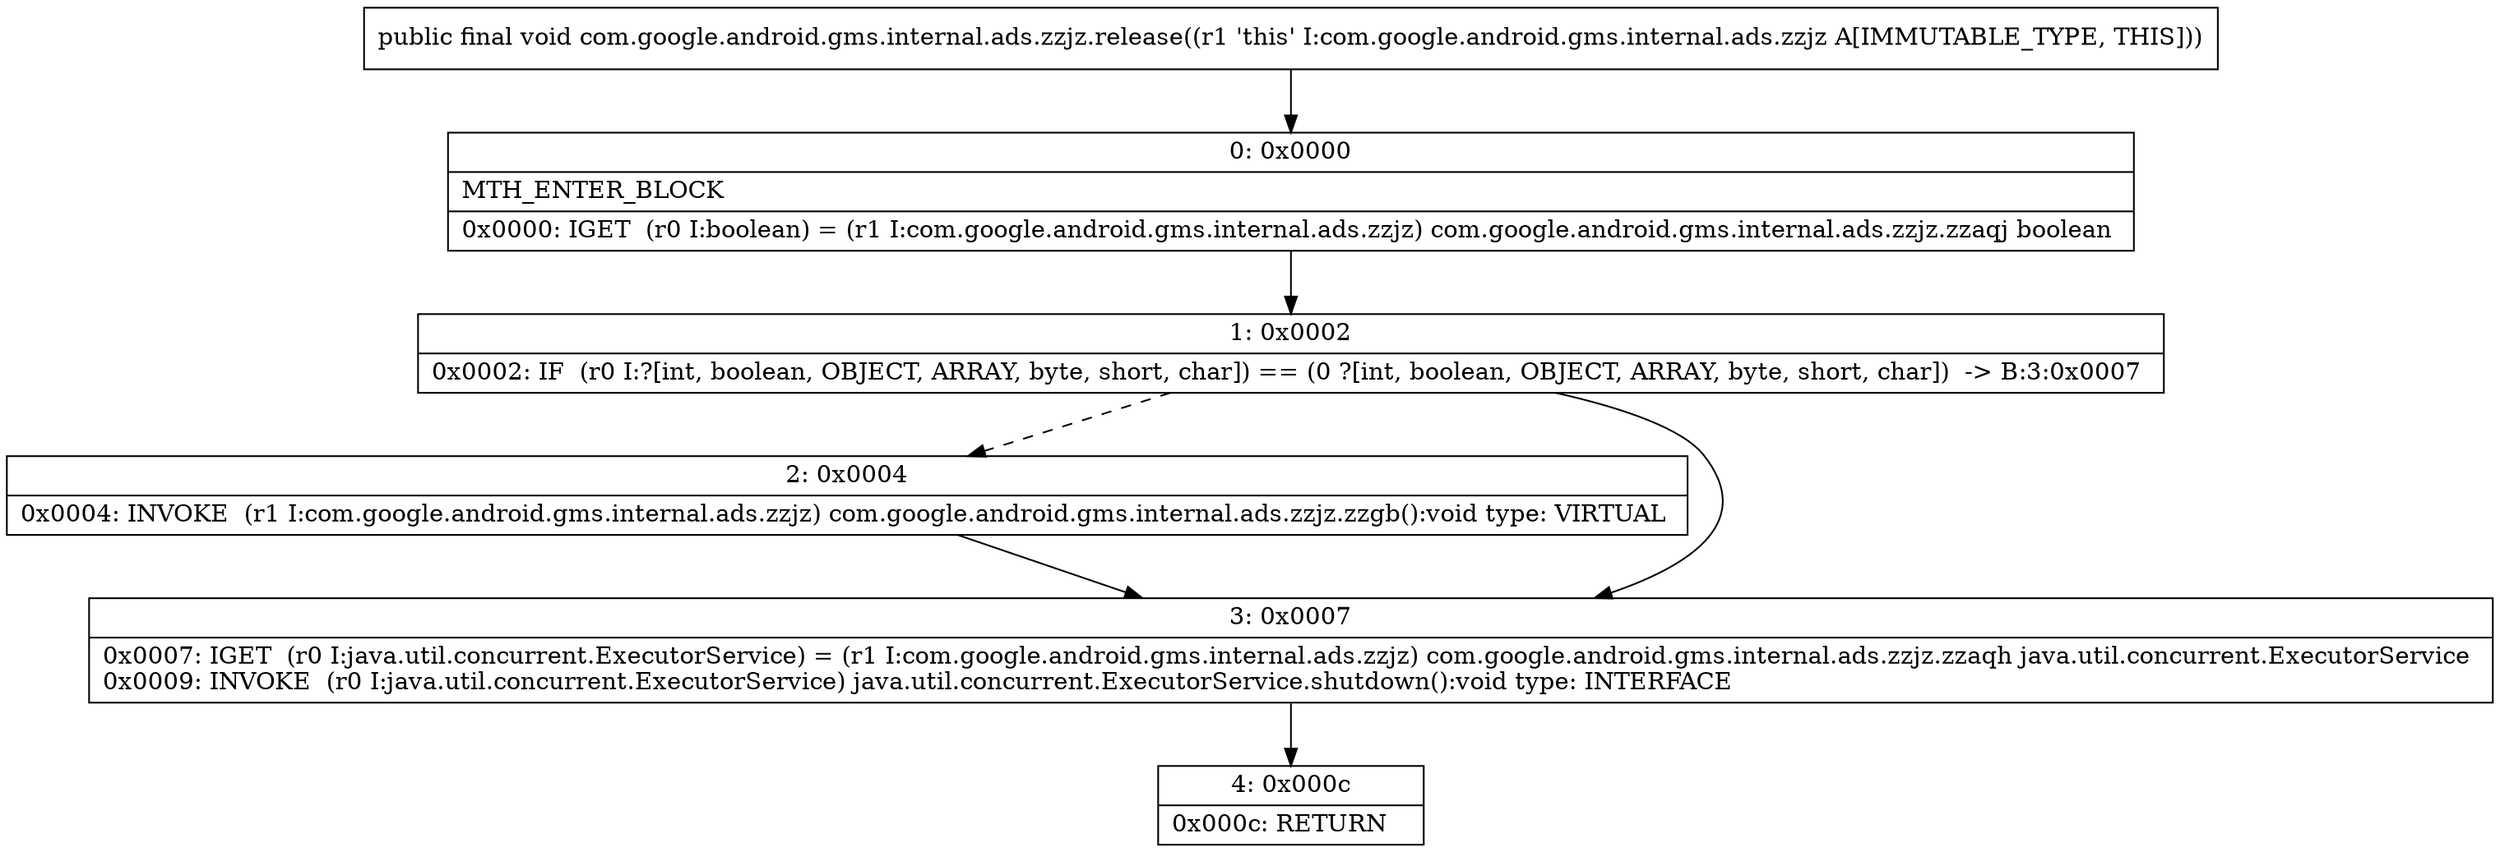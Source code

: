 digraph "CFG forcom.google.android.gms.internal.ads.zzjz.release()V" {
Node_0 [shape=record,label="{0\:\ 0x0000|MTH_ENTER_BLOCK\l|0x0000: IGET  (r0 I:boolean) = (r1 I:com.google.android.gms.internal.ads.zzjz) com.google.android.gms.internal.ads.zzjz.zzaqj boolean \l}"];
Node_1 [shape=record,label="{1\:\ 0x0002|0x0002: IF  (r0 I:?[int, boolean, OBJECT, ARRAY, byte, short, char]) == (0 ?[int, boolean, OBJECT, ARRAY, byte, short, char])  \-\> B:3:0x0007 \l}"];
Node_2 [shape=record,label="{2\:\ 0x0004|0x0004: INVOKE  (r1 I:com.google.android.gms.internal.ads.zzjz) com.google.android.gms.internal.ads.zzjz.zzgb():void type: VIRTUAL \l}"];
Node_3 [shape=record,label="{3\:\ 0x0007|0x0007: IGET  (r0 I:java.util.concurrent.ExecutorService) = (r1 I:com.google.android.gms.internal.ads.zzjz) com.google.android.gms.internal.ads.zzjz.zzaqh java.util.concurrent.ExecutorService \l0x0009: INVOKE  (r0 I:java.util.concurrent.ExecutorService) java.util.concurrent.ExecutorService.shutdown():void type: INTERFACE \l}"];
Node_4 [shape=record,label="{4\:\ 0x000c|0x000c: RETURN   \l}"];
MethodNode[shape=record,label="{public final void com.google.android.gms.internal.ads.zzjz.release((r1 'this' I:com.google.android.gms.internal.ads.zzjz A[IMMUTABLE_TYPE, THIS])) }"];
MethodNode -> Node_0;
Node_0 -> Node_1;
Node_1 -> Node_2[style=dashed];
Node_1 -> Node_3;
Node_2 -> Node_3;
Node_3 -> Node_4;
}

